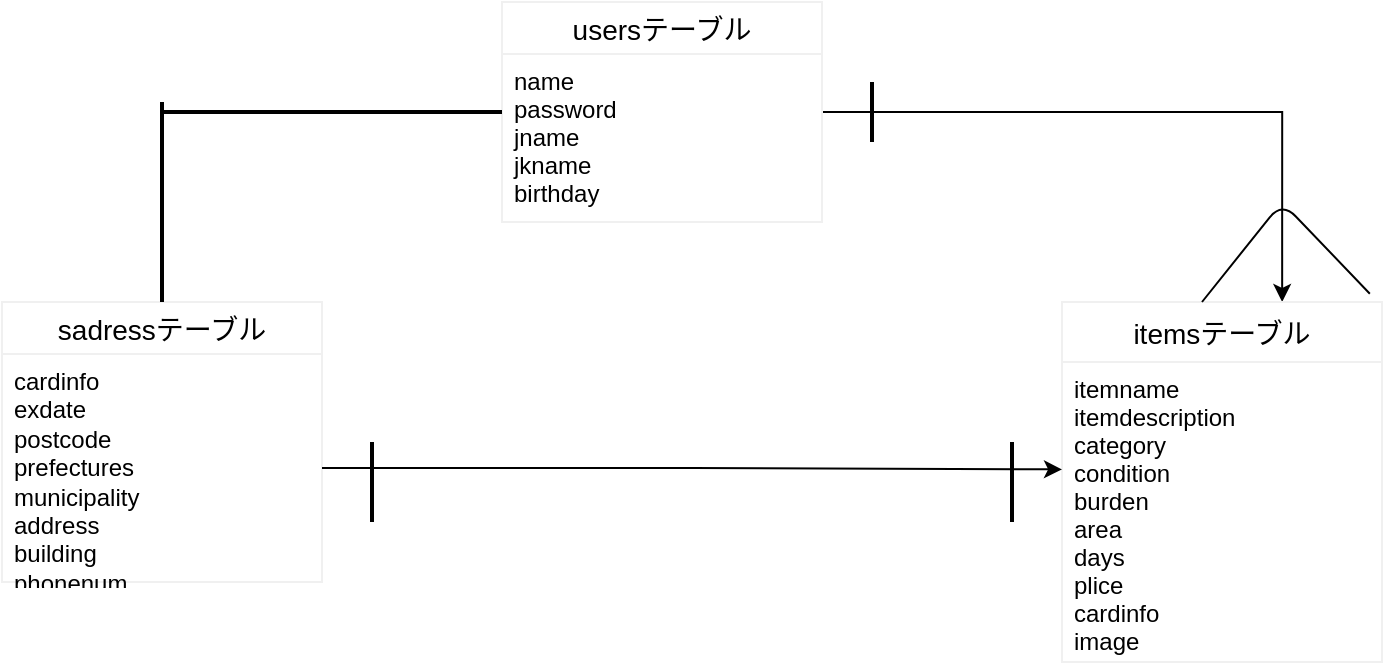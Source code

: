 <mxfile>
    <diagram id="tSshBPd3SS7Qtm8tlgOH" name="ページ1">
        <mxGraphModel dx="579" dy="712" grid="1" gridSize="10" guides="1" tooltips="1" connect="1" arrows="1" fold="1" page="1" pageScale="1" pageWidth="827" pageHeight="1169" math="0" shadow="0">
            <root>
                <mxCell id="0"/>
                <mxCell id="1" parent="0"/>
                <mxCell id="78" style="edgeStyle=orthogonalEdgeStyle;rounded=0;orthogonalLoop=1;jettySize=auto;html=1;exitX=1;exitY=0.5;exitDx=0;exitDy=0;fontSize=13;entryX=0.688;entryY=0;entryDx=0;entryDy=0;entryPerimeter=0;" edge="1" parent="1" source="40" target="70">
                    <mxGeometry relative="1" as="geometry">
                        <mxPoint x="720" y="474.857" as="targetPoint"/>
                    </mxGeometry>
                </mxCell>
                <mxCell id="40" value="usersテーブル" style="swimlane;fontStyle=0;childLayout=stackLayout;horizontal=1;startSize=26;horizontalStack=0;resizeParent=1;resizeParentMax=0;resizeLast=0;collapsible=1;marginBottom=0;align=center;fontSize=14;strokeColor=#F0F0F0;" vertex="1" parent="1">
                    <mxGeometry x="330" y="420" width="160" height="110" as="geometry"/>
                </mxCell>
                <mxCell id="43" value="name  &#10;password  &#10;jname  &#10;jkname  &#10;birthday" style="text;strokeColor=none;fillColor=none;spacingLeft=4;spacingRight=4;overflow=hidden;rotatable=0;points=[[0,0.5],[1,0.5]];portConstraint=eastwest;fontSize=12;" vertex="1" parent="40">
                    <mxGeometry y="26" width="160" height="84" as="geometry"/>
                </mxCell>
                <mxCell id="70" value="itemsテーブル" style="swimlane;fontStyle=0;childLayout=stackLayout;horizontal=1;startSize=30;horizontalStack=0;resizeParent=1;resizeParentMax=0;resizeLast=0;collapsible=1;marginBottom=0;align=center;fontSize=14;strokeColor=#F0F0F0;" vertex="1" parent="1">
                    <mxGeometry x="610" y="570" width="160" height="180" as="geometry"/>
                </mxCell>
                <mxCell id="63" value="itemname &#10;itemdescription   &#10;category &#10;condition &#10;burden  &#10;area  &#10;days　&#10;plice  &#10;cardinfo &#10;image" style="text;strokeColor=none;fillColor=none;spacingLeft=4;spacingRight=4;overflow=hidden;rotatable=0;points=[[0,0.5],[1,0.5]];portConstraint=eastwest;fontSize=12;" vertex="1" parent="70">
                    <mxGeometry y="30" width="160" height="150" as="geometry"/>
                </mxCell>
                <mxCell id="74" value="sadressテーブル" style="swimlane;fontStyle=0;childLayout=stackLayout;horizontal=1;startSize=26;horizontalStack=0;resizeParent=1;resizeParentMax=0;resizeLast=0;collapsible=1;marginBottom=0;align=center;fontSize=14;strokeColor=#F0F0F0;" vertex="1" parent="1">
                    <mxGeometry x="80" y="570" width="160" height="140" as="geometry"/>
                </mxCell>
                <mxCell id="75" value="cardinfo &#10;exdate  &#10;postcode  &#10;prefectures&#10;municipality&#10;address&#10;building&#10;phonenum&#10;" style="text;strokeColor=none;fillColor=none;spacingLeft=4;spacingRight=4;overflow=hidden;rotatable=0;points=[[0,0.5],[1,0.5]];portConstraint=eastwest;fontSize=12;whiteSpace=wrap;" vertex="1" parent="74">
                    <mxGeometry y="26" width="160" height="114" as="geometry"/>
                </mxCell>
                <mxCell id="81" value="" style="line;strokeWidth=2;direction=south;html=1;fontSize=13;" vertex="1" parent="1">
                    <mxGeometry x="510" y="460" width="10" height="30" as="geometry"/>
                </mxCell>
                <mxCell id="84" value="" style="line;strokeWidth=2;html=1;fontSize=13;" vertex="1" parent="1">
                    <mxGeometry x="400" y="630" width="160" as="geometry"/>
                </mxCell>
                <mxCell id="93" style="edgeStyle=orthogonalEdgeStyle;rounded=0;orthogonalLoop=1;jettySize=auto;html=1;entryX=0;entryY=0.358;entryDx=0;entryDy=0;entryPerimeter=0;fontSize=13;" edge="1" parent="1" source="75" target="63">
                    <mxGeometry relative="1" as="geometry"/>
                </mxCell>
                <mxCell id="94" value="" style="line;strokeWidth=2;direction=south;html=1;fontSize=13;" vertex="1" parent="1">
                    <mxGeometry x="260" y="640" width="10" height="40" as="geometry"/>
                </mxCell>
                <mxCell id="95" value="" style="line;strokeWidth=2;direction=south;html=1;fontSize=13;" vertex="1" parent="1">
                    <mxGeometry x="580" y="640" width="10" height="40" as="geometry"/>
                </mxCell>
                <mxCell id="98" value="" style="endArrow=none;html=1;fontSize=13;entryX=0.962;entryY=-0.023;entryDx=0;entryDy=0;entryPerimeter=0;" edge="1" parent="1" target="70">
                    <mxGeometry width="50" height="50" relative="1" as="geometry">
                        <mxPoint x="680" y="570" as="sourcePoint"/>
                        <mxPoint x="760" y="560" as="targetPoint"/>
                        <Array as="points">
                            <mxPoint x="720" y="520"/>
                        </Array>
                    </mxGeometry>
                </mxCell>
                <mxCell id="100" value="" style="line;strokeWidth=2;html=1;fontSize=13;" vertex="1" parent="1">
                    <mxGeometry x="160" y="470" width="170" height="10" as="geometry"/>
                </mxCell>
                <mxCell id="102" value="" style="line;strokeWidth=2;direction=south;html=1;fontSize=13;" vertex="1" parent="1">
                    <mxGeometry x="155" y="470" width="10" height="100" as="geometry"/>
                </mxCell>
            </root>
        </mxGraphModel>
    </diagram>
</mxfile>